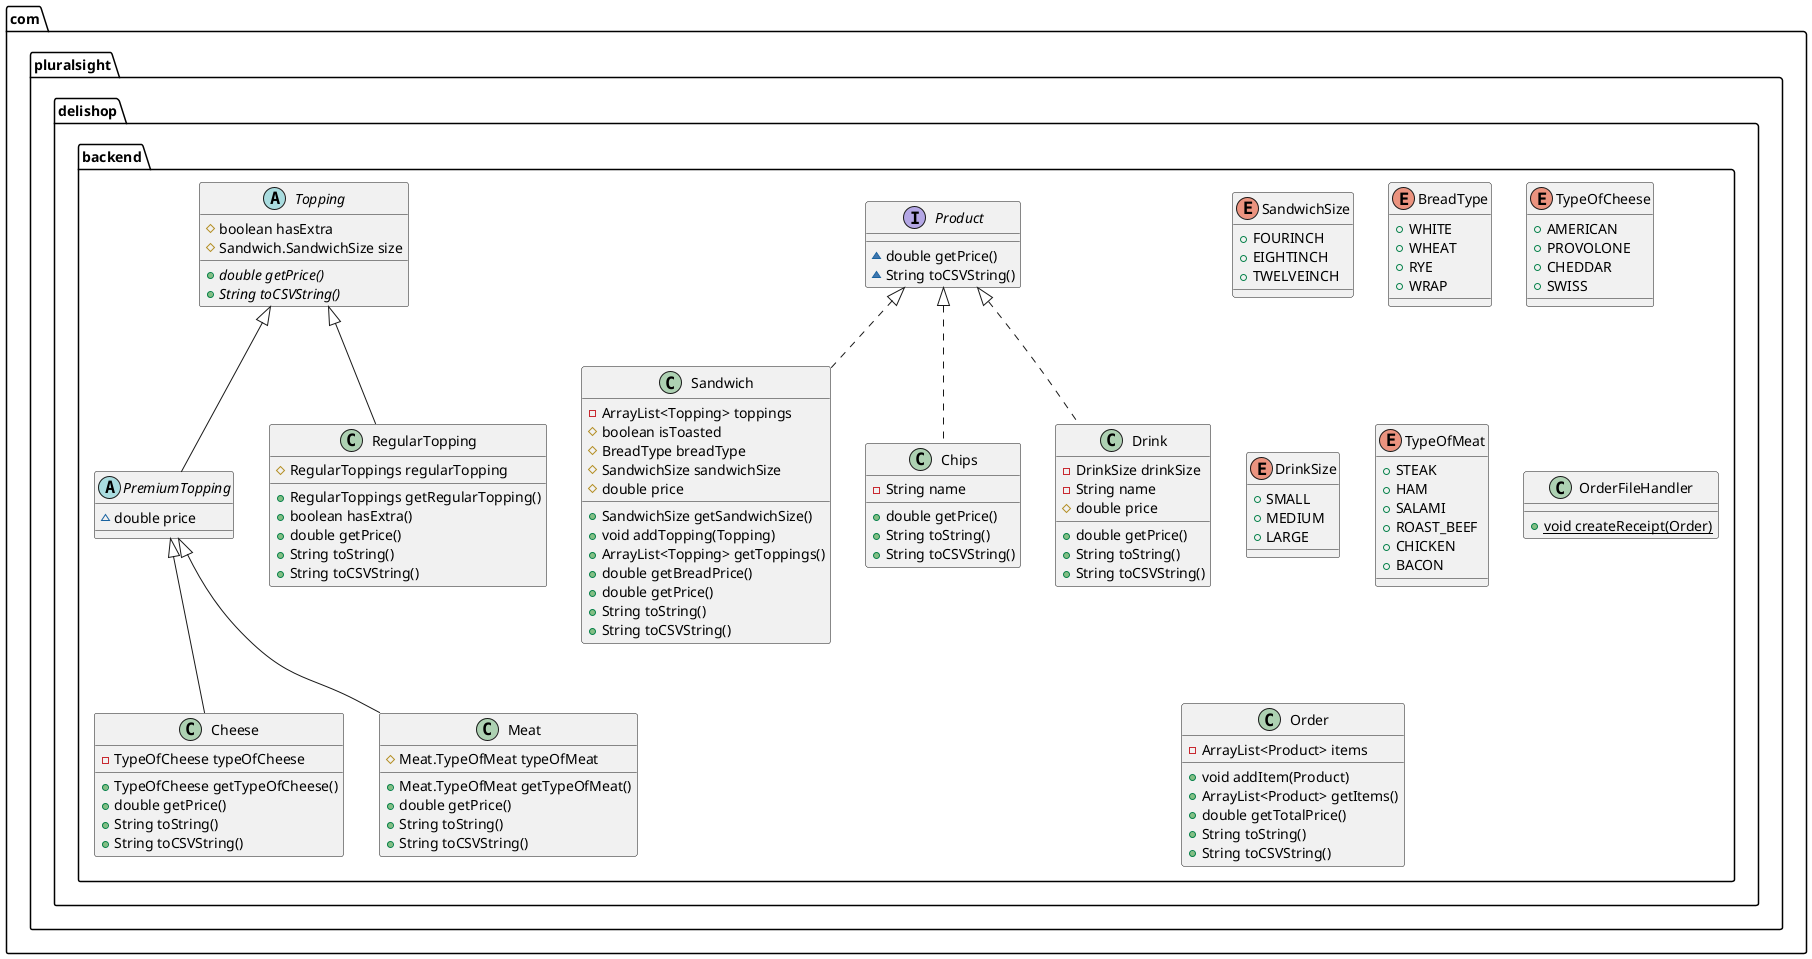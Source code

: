 @startuml
abstract class com.pluralsight.delishop.backend.PremiumTopping {
~ double price
}

class com.pluralsight.delishop.backend.Sandwich {
- ArrayList<Topping> toppings
# boolean isToasted
# BreadType breadType
# SandwichSize sandwichSize
# double price
+ SandwichSize getSandwichSize()
+ void addTopping(Topping)
+ ArrayList<Topping> getToppings()
+ double getBreadPrice()
+ double getPrice()
+ String toString()
+ String toCSVString()
}


enum com.pluralsight.delishop.backend.SandwichSize {
+  FOURINCH
+  EIGHTINCH
+  TWELVEINCH
}

enum com.pluralsight.delishop.backend.BreadType {
+  WHITE
+  WHEAT
+  RYE
+  WRAP
}

interface com.pluralsight.delishop.backend.Product {
~ double getPrice()
~ String toCSVString()
}

class com.pluralsight.delishop.backend.Cheese {
- TypeOfCheese typeOfCheese
+ TypeOfCheese getTypeOfCheese()
+ double getPrice()
+ String toString()
+ String toCSVString()
}


enum com.pluralsight.delishop.backend.TypeOfCheese {
+  AMERICAN
+  PROVOLONE
+  CHEDDAR
+  SWISS
}

class com.pluralsight.delishop.backend.Chips {
- String name
+ double getPrice()
+ String toString()
+ String toCSVString()
}


class com.pluralsight.delishop.backend.Drink {
- DrinkSize drinkSize
- String name
# double price
+ double getPrice()
+ String toString()
+ String toCSVString()
}


enum com.pluralsight.delishop.backend.DrinkSize {
+  SMALL
+  MEDIUM
+  LARGE
}

class com.pluralsight.delishop.backend.RegularTopping {
# RegularToppings regularTopping
+ RegularToppings getRegularTopping()
+ boolean hasExtra()
+ double getPrice()
+ String toString()
+ String toCSVString()
}


class com.pluralsight.delishop.backend.Meat {
# Meat.TypeOfMeat typeOfMeat
+ Meat.TypeOfMeat getTypeOfMeat()
+ double getPrice()
+ String toString()
+ String toCSVString()
}


enum com.pluralsight.delishop.backend.TypeOfMeat {
+  STEAK
+  HAM
+  SALAMI
+  ROAST_BEEF
+  CHICKEN
+  BACON
}

abstract class com.pluralsight.delishop.backend.Topping {
# boolean hasExtra
# Sandwich.SandwichSize size
+ {abstract}double getPrice()
+ {abstract}String toCSVString()
}


class com.pluralsight.delishop.backend.OrderFileHandler {
+ {static} void createReceipt(Order)
}

class com.pluralsight.delishop.backend.Order {
- ArrayList<Product> items
+ void addItem(Product)
+ ArrayList<Product> getItems()
+ double getTotalPrice()
+ String toString()
+ String toCSVString()
}




com.pluralsight.delishop.backend.Topping <|-- com.pluralsight.delishop.backend.PremiumTopping
com.pluralsight.delishop.backend.Product <|.. com.pluralsight.delishop.backend.Sandwich
com.pluralsight.delishop.backend.PremiumTopping <|-- com.pluralsight.delishop.backend.Cheese
com.pluralsight.delishop.backend.Product <|.. com.pluralsight.delishop.backend.Chips
com.pluralsight.delishop.backend.Product <|.. com.pluralsight.delishop.backend.Drink
com.pluralsight.delishop.backend.Topping <|-- com.pluralsight.delishop.backend.RegularTopping
com.pluralsight.delishop.backend.PremiumTopping <|-- com.pluralsight.delishop.backend.Meat
@enduml